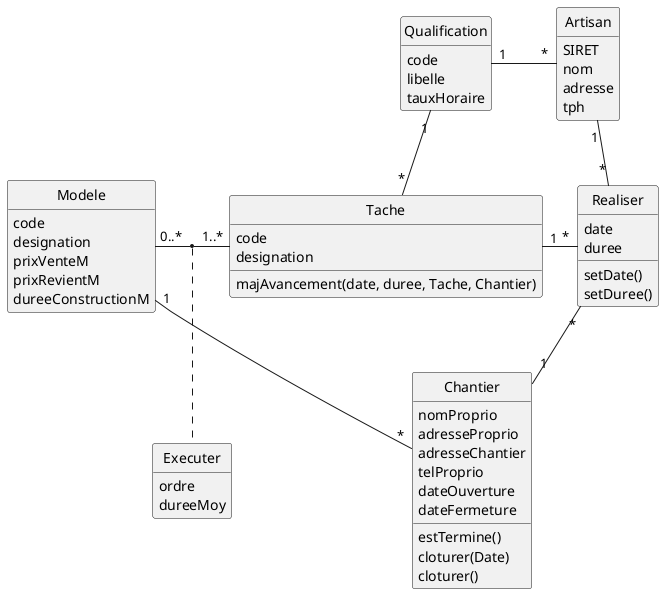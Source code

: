 @startuml

'autonumber
hide footbox
@startuml

hide circle
hide empty methods

'------ Classes Métiers

class Qualification {
  code
  libelle
  tauxHoraire
}

class Artisan {
  SIRET
  nom
  adresse
  tph
}

class Tache {
  code
  designation
  majAvancement(date, duree, Tache, Chantier)
}

class Chantier {
  nomProprio
  adresseProprio
  adresseChantier
  telProprio
  dateOuverture
  dateFermeture
  
  estTermine()
  cloturer(Date)
  cloturer()
  'SetDateFermeture(Date)
}

class Modele {
  code
  designation
  prixVenteM
  prixRevientM
  dureeConstructionM
}

'------ Classes Associations

class Realiser {
  date
  duree
  
  setDate()
  setDuree()
}

class Executer {
  ordre
  dureeMoy
}

'------ Associations

Realiser "*" -up- "1" Artisan
Realiser "*" -down- "1" Chantier
Realiser "*" -left- "1" Tache
Tache "*" -up- "1" Qualification
Qualification "1" - "*" Artisan
Modele "0..*" - "1..*" Tache
Modele "1" -down- "*" Chantier

(Tache, Modele) .. Executer

'Main -left-> "*" Artisan
'Main - "*" Chantier
'Main - "*" Modele

@enduml